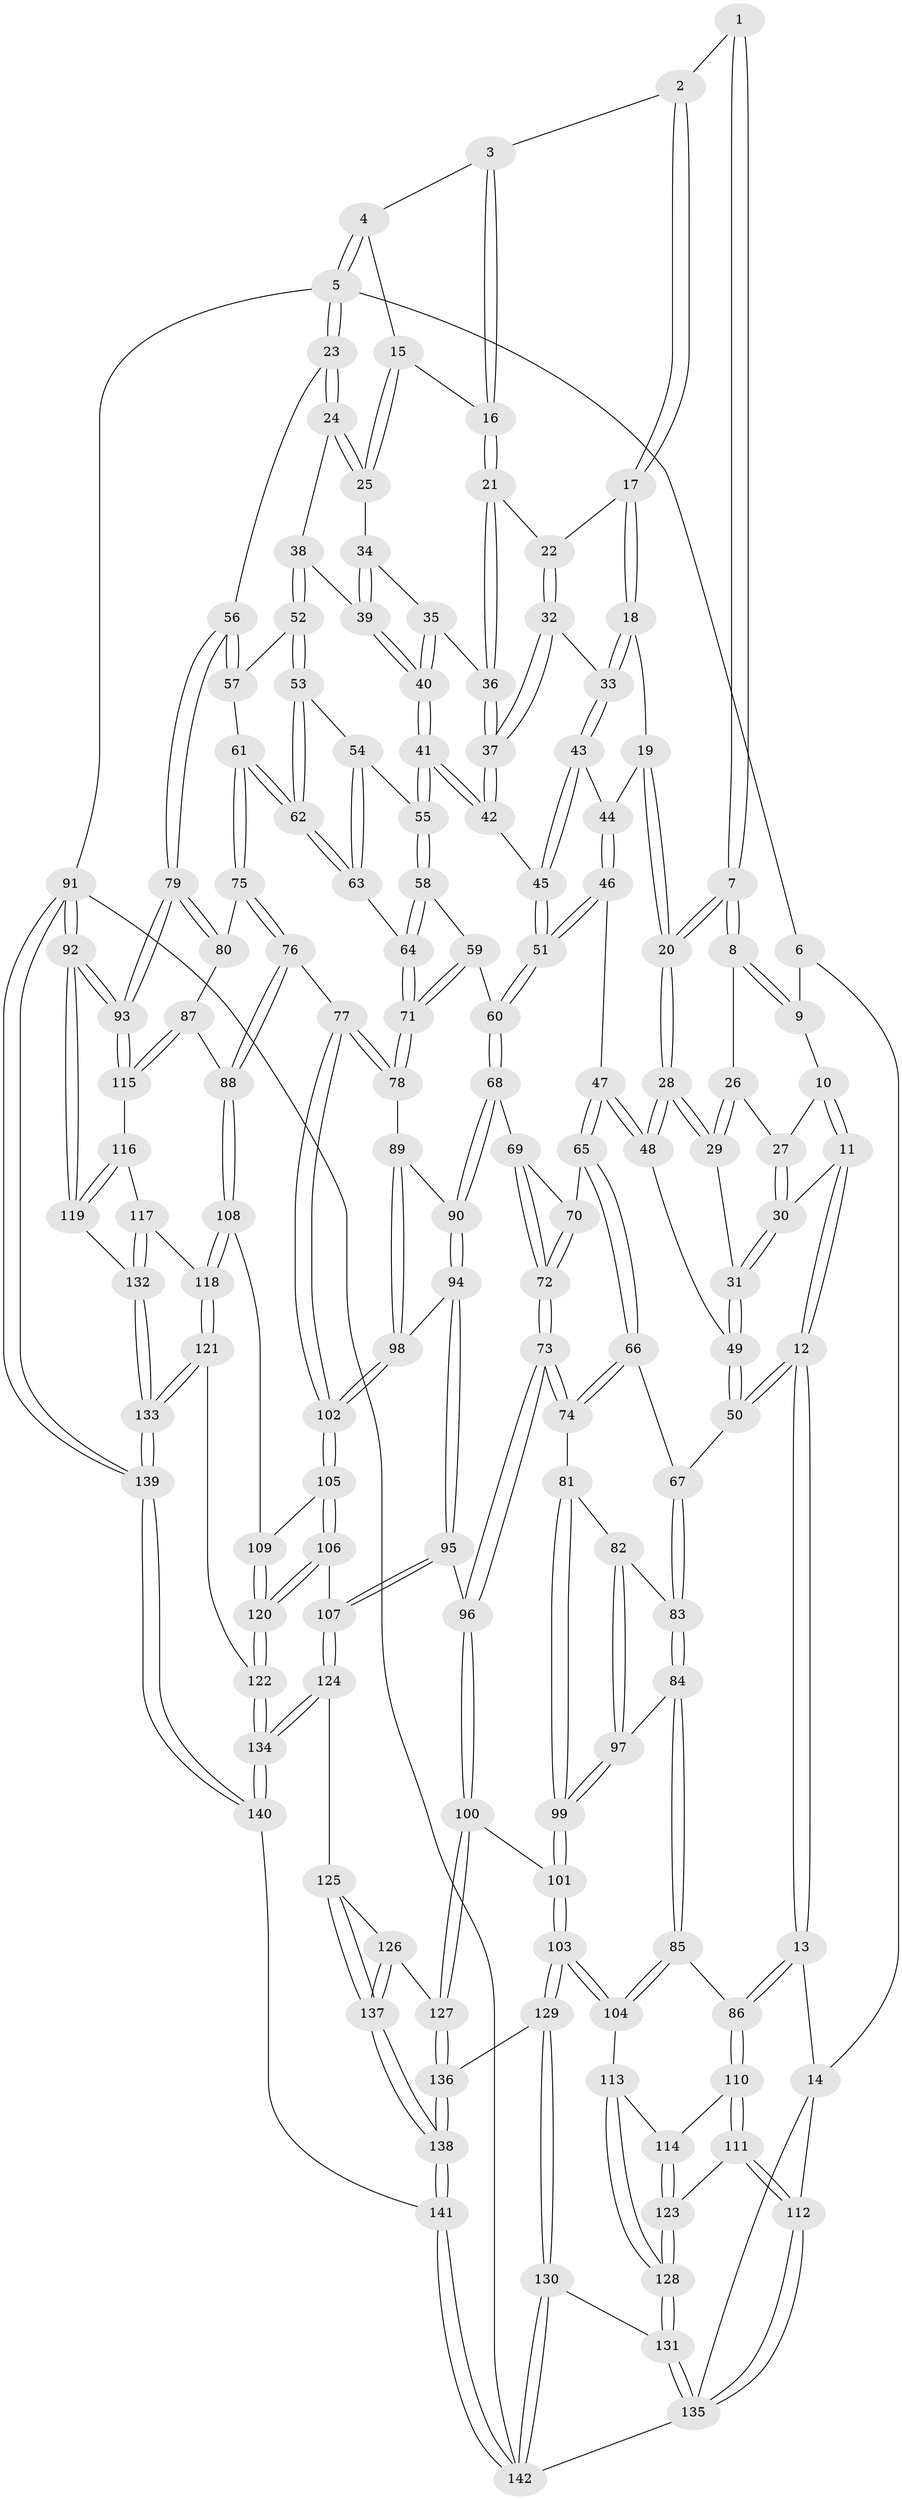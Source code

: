 // Generated by graph-tools (version 1.1) at 2025/27/03/15/25 16:27:57]
// undirected, 142 vertices, 351 edges
graph export_dot {
graph [start="1"]
  node [color=gray90,style=filled];
  1 [pos="+0.5009652045367102+0"];
  2 [pos="+0.5845503125975553+0"];
  3 [pos="+0.6306512335576762+0"];
  4 [pos="+1+0"];
  5 [pos="+1+0"];
  6 [pos="+0.10810651888801784+0"];
  7 [pos="+0.3974545210343569+0.08043705292323787"];
  8 [pos="+0.2768735777850965+0.08446196839791195"];
  9 [pos="+0.1344858094488678+0"];
  10 [pos="+0.11167546686331735+0.030788383590106626"];
  11 [pos="+0.07619981521251357+0.15849288229524694"];
  12 [pos="+0+0.37013838166544855"];
  13 [pos="+0+0.3719674077078415"];
  14 [pos="+0+0.3746760642666042"];
  15 [pos="+0.8885456957858581+0.05129241580366743"];
  16 [pos="+0.7954494902694466+0.09092490644818296"];
  17 [pos="+0.5910908487790203+0"];
  18 [pos="+0.5277324445514576+0.14768024152304116"];
  19 [pos="+0.5133162937348165+0.16037032168458734"];
  20 [pos="+0.42090774522338015+0.16228539452600096"];
  21 [pos="+0.7901007470297351+0.11080750986147578"];
  22 [pos="+0.6513365523708105+0.10550508710687977"];
  23 [pos="+1+0.10006834034874745"];
  24 [pos="+0.976867121902433+0.1477665294142039"];
  25 [pos="+0.9456674034839716+0.1454826601689941"];
  26 [pos="+0.2724400511659531+0.0949185712098168"];
  27 [pos="+0.2194980639435703+0.12511703511543923"];
  28 [pos="+0.3939052006723635+0.2121439325423058"];
  29 [pos="+0.2885571861341058+0.16744089921258515"];
  30 [pos="+0.2098014323357527+0.13980348929342976"];
  31 [pos="+0.230461006383888+0.21828095264485028"];
  32 [pos="+0.6437980614250549+0.16423604344165302"];
  33 [pos="+0.6412397412015362+0.1656776324792961"];
  34 [pos="+0.9243712218322016+0.1617789522482664"];
  35 [pos="+0.8806594312240503+0.1781927675738249"];
  36 [pos="+0.7907868672932491+0.12031644865107816"];
  37 [pos="+0.7420946156508674+0.2194924422779753"];
  38 [pos="+0.9448682688784922+0.3073598383055975"];
  39 [pos="+0.9398068672755223+0.30623896541865414"];
  40 [pos="+0.8423458464798042+0.30463141658337933"];
  41 [pos="+0.8170746539757654+0.31518619383923663"];
  42 [pos="+0.7463381589133488+0.24036431365488248"];
  43 [pos="+0.6007100455065196+0.23959205544671755"];
  44 [pos="+0.5310216086686527+0.20011262073459968"];
  45 [pos="+0.6093428305339142+0.3105537387613075"];
  46 [pos="+0.4905040690161898+0.34979854675298333"];
  47 [pos="+0.457103507475517+0.34942920212693673"];
  48 [pos="+0.39130185876898793+0.2427916090982116"];
  49 [pos="+0.19206292250716056+0.3143439017337831"];
  50 [pos="+0.12956880551929523+0.3724798790342778"];
  51 [pos="+0.5779223545581621+0.37246973796439453"];
  52 [pos="+0.955931017829926+0.31175847818786484"];
  53 [pos="+0.9444425921512853+0.386814970924144"];
  54 [pos="+0.9130978369945666+0.40936078899780604"];
  55 [pos="+0.8159178348161501+0.3187598839571311"];
  56 [pos="+1+0.2786970745434784"];
  57 [pos="+0.9971705808083682+0.31174668670485545"];
  58 [pos="+0.804403913573926+0.344650057020165"];
  59 [pos="+0.756922143262875+0.3921586440661059"];
  60 [pos="+0.6321109557467623+0.44820456491050253"];
  61 [pos="+0.9780044786523354+0.46287241885856467"];
  62 [pos="+0.9747670813234226+0.4610471964745495"];
  63 [pos="+0.9007369520670915+0.4535225890841071"];
  64 [pos="+0.881167293285278+0.46030372843836176"];
  65 [pos="+0.4204306529396997+0.3899264544116408"];
  66 [pos="+0.3233626129906035+0.41712184882639336"];
  67 [pos="+0.13127403620377848+0.37352366185878005"];
  68 [pos="+0.6309544703868245+0.471263852140925"];
  69 [pos="+0.4931640695284629+0.4931527329917868"];
  70 [pos="+0.4243165799441128+0.4139827710600642"];
  71 [pos="+0.8432028572989545+0.5443215297140317"];
  72 [pos="+0.42475892027876794+0.558070936824012"];
  73 [pos="+0.4204641341605557+0.5756374957937764"];
  74 [pos="+0.3461152492709967+0.5473042221881734"];
  75 [pos="+0.9987192592255277+0.47919239128685603"];
  76 [pos="+0.8682455748220979+0.5882460642949526"];
  77 [pos="+0.8544443943682672+0.575325544612176"];
  78 [pos="+0.8422011991079444+0.5588418234769169"];
  79 [pos="+1+0.5042938517089622"];
  80 [pos="+1+0.48640461895046205"];
  81 [pos="+0.287045585373936+0.5663246490159384"];
  82 [pos="+0.25635632732358926+0.5517184306590511"];
  83 [pos="+0.24200011654301823+0.5431312554094235"];
  84 [pos="+0.1828804845890234+0.6259451518100225"];
  85 [pos="+0.1268519716775203+0.6425569634802288"];
  86 [pos="+0.12097328641318127+0.6397689586208571"];
  87 [pos="+0.896279350399237+0.6429601632586684"];
  88 [pos="+0.8960801651662367+0.6428771264160333"];
  89 [pos="+0.7752124678711942+0.5517585423510494"];
  90 [pos="+0.633246223703498+0.4902197253255482"];
  91 [pos="+1+1"];
  92 [pos="+1+0.8402465505700114"];
  93 [pos="+1+0.6224801033902811"];
  94 [pos="+0.605962742918898+0.5680093120000885"];
  95 [pos="+0.5338214798918232+0.6604645930190863"];
  96 [pos="+0.4724640361652925+0.6648961568572627"];
  97 [pos="+0.22661196098952668+0.6406830439150537"];
  98 [pos="+0.7189993376636399+0.6381293532074005"];
  99 [pos="+0.2858189218688303+0.6740009412492822"];
  100 [pos="+0.3734949471650668+0.7607812526633152"];
  101 [pos="+0.32638418694475835+0.7631631675921561"];
  102 [pos="+0.7303792745128528+0.6580121346751184"];
  103 [pos="+0.31313496127082635+0.7705275099758274"];
  104 [pos="+0.18588062116629742+0.7407863038673046"];
  105 [pos="+0.7332127699866381+0.6825069690962255"];
  106 [pos="+0.6541488946182624+0.7272909009592966"];
  107 [pos="+0.5978662616562718+0.731184911736918"];
  108 [pos="+0.8177716798933041+0.7170359818577422"];
  109 [pos="+0.8012780212022439+0.7223594996927591"];
  110 [pos="+0.047526727957380034+0.7314485362571486"];
  111 [pos="+0+0.756829269863589"];
  112 [pos="+0+0.7578680593128975"];
  113 [pos="+0.16191639930508128+0.7587982394192384"];
  114 [pos="+0.11789100814805786+0.7648306996039993"];
  115 [pos="+0.9196541502069498+0.6546772476593606"];
  116 [pos="+0.9228237545904788+0.6686737555613967"];
  117 [pos="+0.902258858417374+0.7929860824649807"];
  118 [pos="+0.8605668552120419+0.7887200951637358"];
  119 [pos="+1+0.8294625391986159"];
  120 [pos="+0.7578978320008083+0.7968008678926359"];
  121 [pos="+0.8218247028587622+0.8680377683927185"];
  122 [pos="+0.7556095383928447+0.8514747905970098"];
  123 [pos="+0.08167451169667979+0.8285820048627658"];
  124 [pos="+0.6102030248576373+0.8474385160648871"];
  125 [pos="+0.586707481833621+0.865015573980452"];
  126 [pos="+0.47505151694322095+0.8414445057083558"];
  127 [pos="+0.38673758820631754+0.782999055039501"];
  128 [pos="+0.12149436145268432+0.9072254451273587"];
  129 [pos="+0.2174151587718727+0.9423281649773817"];
  130 [pos="+0.1789912172584785+0.9860095772836074"];
  131 [pos="+0.12275949160388194+0.9137884054856719"];
  132 [pos="+0.956416423024717+0.8482119271207724"];
  133 [pos="+0.8911735455902824+0.921362629096076"];
  134 [pos="+0.7025091114739902+0.888143156009564"];
  135 [pos="+0+0.8196047217967278"];
  136 [pos="+0.4085697398489968+0.9376890125389796"];
  137 [pos="+0.5015969281967988+1"];
  138 [pos="+0.49358656700465686+1"];
  139 [pos="+0.9089723998791925+1"];
  140 [pos="+0.7264029332758192+1"];
  141 [pos="+0.5024486405582828+1"];
  142 [pos="+0.15124956968575654+1"];
  1 -- 2;
  1 -- 7;
  1 -- 7;
  2 -- 3;
  2 -- 17;
  2 -- 17;
  3 -- 4;
  3 -- 16;
  3 -- 16;
  4 -- 5;
  4 -- 5;
  4 -- 15;
  5 -- 6;
  5 -- 23;
  5 -- 23;
  5 -- 91;
  6 -- 9;
  6 -- 14;
  7 -- 8;
  7 -- 8;
  7 -- 20;
  7 -- 20;
  8 -- 9;
  8 -- 9;
  8 -- 26;
  9 -- 10;
  10 -- 11;
  10 -- 11;
  10 -- 27;
  11 -- 12;
  11 -- 12;
  11 -- 30;
  12 -- 13;
  12 -- 13;
  12 -- 50;
  12 -- 50;
  13 -- 14;
  13 -- 86;
  13 -- 86;
  14 -- 112;
  14 -- 135;
  15 -- 16;
  15 -- 25;
  15 -- 25;
  16 -- 21;
  16 -- 21;
  17 -- 18;
  17 -- 18;
  17 -- 22;
  18 -- 19;
  18 -- 33;
  18 -- 33;
  19 -- 20;
  19 -- 20;
  19 -- 44;
  20 -- 28;
  20 -- 28;
  21 -- 22;
  21 -- 36;
  21 -- 36;
  22 -- 32;
  22 -- 32;
  23 -- 24;
  23 -- 24;
  23 -- 56;
  24 -- 25;
  24 -- 25;
  24 -- 38;
  25 -- 34;
  26 -- 27;
  26 -- 29;
  26 -- 29;
  27 -- 30;
  27 -- 30;
  28 -- 29;
  28 -- 29;
  28 -- 48;
  28 -- 48;
  29 -- 31;
  30 -- 31;
  30 -- 31;
  31 -- 49;
  31 -- 49;
  32 -- 33;
  32 -- 37;
  32 -- 37;
  33 -- 43;
  33 -- 43;
  34 -- 35;
  34 -- 39;
  34 -- 39;
  35 -- 36;
  35 -- 40;
  35 -- 40;
  36 -- 37;
  36 -- 37;
  37 -- 42;
  37 -- 42;
  38 -- 39;
  38 -- 52;
  38 -- 52;
  39 -- 40;
  39 -- 40;
  40 -- 41;
  40 -- 41;
  41 -- 42;
  41 -- 42;
  41 -- 55;
  41 -- 55;
  42 -- 45;
  43 -- 44;
  43 -- 45;
  43 -- 45;
  44 -- 46;
  44 -- 46;
  45 -- 51;
  45 -- 51;
  46 -- 47;
  46 -- 51;
  46 -- 51;
  47 -- 48;
  47 -- 48;
  47 -- 65;
  47 -- 65;
  48 -- 49;
  49 -- 50;
  49 -- 50;
  50 -- 67;
  51 -- 60;
  51 -- 60;
  52 -- 53;
  52 -- 53;
  52 -- 57;
  53 -- 54;
  53 -- 62;
  53 -- 62;
  54 -- 55;
  54 -- 63;
  54 -- 63;
  55 -- 58;
  55 -- 58;
  56 -- 57;
  56 -- 57;
  56 -- 79;
  56 -- 79;
  57 -- 61;
  58 -- 59;
  58 -- 64;
  58 -- 64;
  59 -- 60;
  59 -- 71;
  59 -- 71;
  60 -- 68;
  60 -- 68;
  61 -- 62;
  61 -- 62;
  61 -- 75;
  61 -- 75;
  62 -- 63;
  62 -- 63;
  63 -- 64;
  64 -- 71;
  64 -- 71;
  65 -- 66;
  65 -- 66;
  65 -- 70;
  66 -- 67;
  66 -- 74;
  66 -- 74;
  67 -- 83;
  67 -- 83;
  68 -- 69;
  68 -- 90;
  68 -- 90;
  69 -- 70;
  69 -- 72;
  69 -- 72;
  70 -- 72;
  70 -- 72;
  71 -- 78;
  71 -- 78;
  72 -- 73;
  72 -- 73;
  73 -- 74;
  73 -- 74;
  73 -- 96;
  73 -- 96;
  74 -- 81;
  75 -- 76;
  75 -- 76;
  75 -- 80;
  76 -- 77;
  76 -- 88;
  76 -- 88;
  77 -- 78;
  77 -- 78;
  77 -- 102;
  77 -- 102;
  78 -- 89;
  79 -- 80;
  79 -- 80;
  79 -- 93;
  79 -- 93;
  80 -- 87;
  81 -- 82;
  81 -- 99;
  81 -- 99;
  82 -- 83;
  82 -- 97;
  82 -- 97;
  83 -- 84;
  83 -- 84;
  84 -- 85;
  84 -- 85;
  84 -- 97;
  85 -- 86;
  85 -- 104;
  85 -- 104;
  86 -- 110;
  86 -- 110;
  87 -- 88;
  87 -- 115;
  87 -- 115;
  88 -- 108;
  88 -- 108;
  89 -- 90;
  89 -- 98;
  89 -- 98;
  90 -- 94;
  90 -- 94;
  91 -- 92;
  91 -- 92;
  91 -- 139;
  91 -- 139;
  91 -- 142;
  92 -- 93;
  92 -- 93;
  92 -- 119;
  92 -- 119;
  93 -- 115;
  93 -- 115;
  94 -- 95;
  94 -- 95;
  94 -- 98;
  95 -- 96;
  95 -- 107;
  95 -- 107;
  96 -- 100;
  96 -- 100;
  97 -- 99;
  97 -- 99;
  98 -- 102;
  98 -- 102;
  99 -- 101;
  99 -- 101;
  100 -- 101;
  100 -- 127;
  100 -- 127;
  101 -- 103;
  101 -- 103;
  102 -- 105;
  102 -- 105;
  103 -- 104;
  103 -- 104;
  103 -- 129;
  103 -- 129;
  104 -- 113;
  105 -- 106;
  105 -- 106;
  105 -- 109;
  106 -- 107;
  106 -- 120;
  106 -- 120;
  107 -- 124;
  107 -- 124;
  108 -- 109;
  108 -- 118;
  108 -- 118;
  109 -- 120;
  109 -- 120;
  110 -- 111;
  110 -- 111;
  110 -- 114;
  111 -- 112;
  111 -- 112;
  111 -- 123;
  112 -- 135;
  112 -- 135;
  113 -- 114;
  113 -- 128;
  113 -- 128;
  114 -- 123;
  114 -- 123;
  115 -- 116;
  116 -- 117;
  116 -- 119;
  116 -- 119;
  117 -- 118;
  117 -- 132;
  117 -- 132;
  118 -- 121;
  118 -- 121;
  119 -- 132;
  120 -- 122;
  120 -- 122;
  121 -- 122;
  121 -- 133;
  121 -- 133;
  122 -- 134;
  122 -- 134;
  123 -- 128;
  123 -- 128;
  124 -- 125;
  124 -- 134;
  124 -- 134;
  125 -- 126;
  125 -- 137;
  125 -- 137;
  126 -- 127;
  126 -- 137;
  126 -- 137;
  127 -- 136;
  127 -- 136;
  128 -- 131;
  128 -- 131;
  129 -- 130;
  129 -- 130;
  129 -- 136;
  130 -- 131;
  130 -- 142;
  130 -- 142;
  131 -- 135;
  131 -- 135;
  132 -- 133;
  132 -- 133;
  133 -- 139;
  133 -- 139;
  134 -- 140;
  134 -- 140;
  135 -- 142;
  136 -- 138;
  136 -- 138;
  137 -- 138;
  137 -- 138;
  138 -- 141;
  138 -- 141;
  139 -- 140;
  139 -- 140;
  140 -- 141;
  141 -- 142;
  141 -- 142;
}
